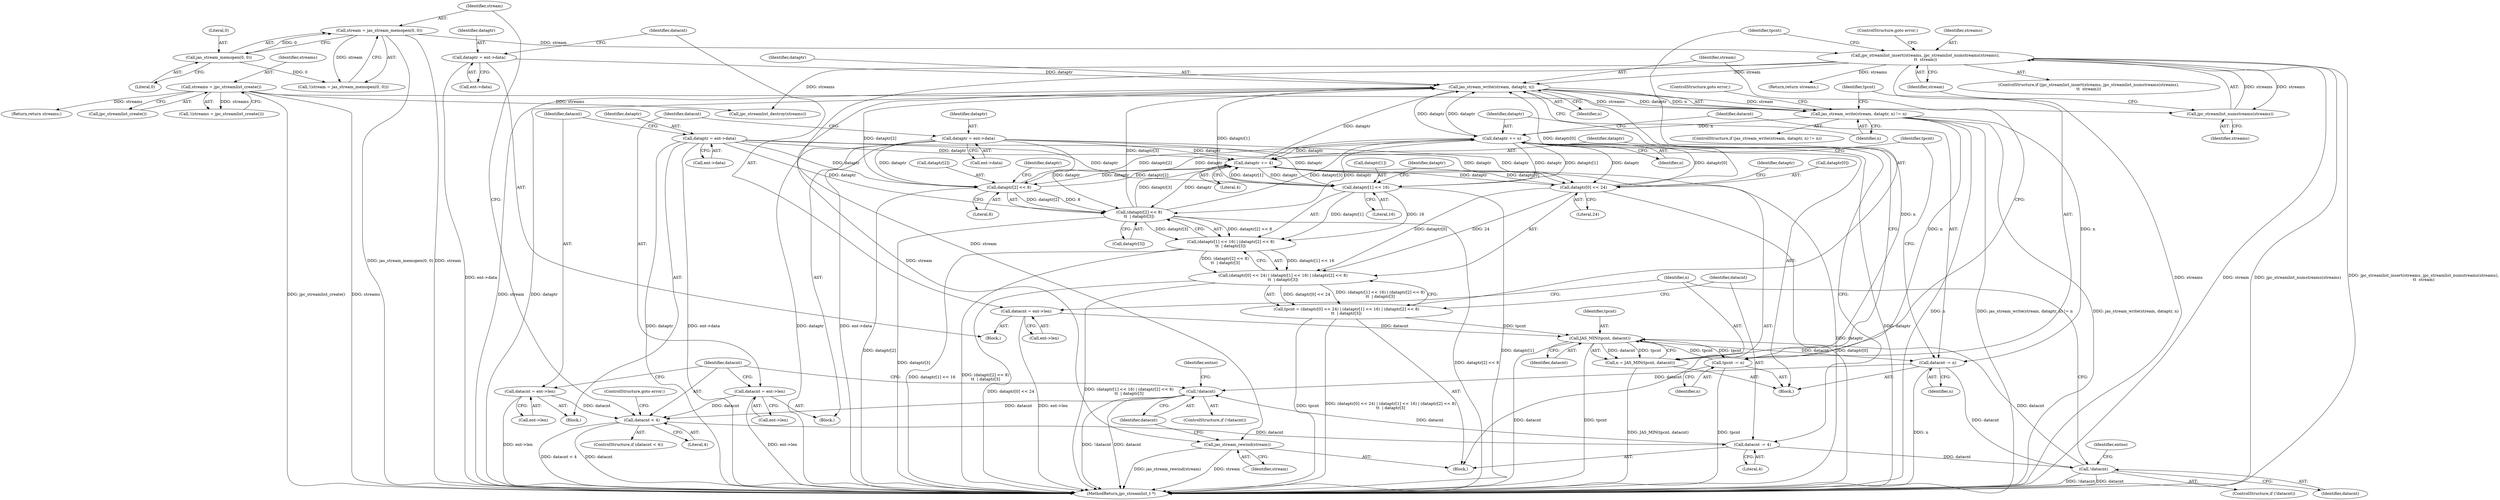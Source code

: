 digraph "0_jasper_d42b2388f7f8e0332c846675133acea151fc557a_37@API" {
"1000242" [label="(Call,jas_stream_write(stream, dataptr, n))"];
"1000166" [label="(Call,jpc_streamlist_insert(streams, jpc_streamlist_numstreams(streams),\n\t\t  stream))"];
"1000168" [label="(Call,jpc_streamlist_numstreams(streams))"];
"1000115" [label="(Call,streams = jpc_streamlist_create())"];
"1000158" [label="(Call,stream = jas_stream_memopen(0, 0))"];
"1000160" [label="(Call,jas_stream_memopen(0, 0))"];
"1000252" [label="(Call,dataptr += n)"];
"1000241" [label="(Call,jas_stream_write(stream, dataptr, n) != n)"];
"1000242" [label="(Call,jas_stream_write(stream, dataptr, n))"];
"1000199" [label="(Call,dataptr += 4)"];
"1000188" [label="(Call,dataptr[2] << 8)"];
"1000138" [label="(Call,dataptr = ent->data)"];
"1000280" [label="(Call,dataptr = ent->data)"];
"1000176" [label="(Call,dataptr[0] << 24)"];
"1000182" [label="(Call,dataptr[1] << 16)"];
"1000187" [label="(Call,(dataptr[2] << 8)\n\t\t  | dataptr[3])"];
"1000225" [label="(Call,dataptr = ent->data)"];
"1000235" [label="(Call,n = JAS_MIN(tpcnt, datacnt))"];
"1000237" [label="(Call,JAS_MIN(tpcnt, datacnt))"];
"1000249" [label="(Call,tpcnt -= n)"];
"1000173" [label="(Call,tpcnt = (dataptr[0] << 24) | (dataptr[1] << 16) | (dataptr[2] << 8)\n\t\t  | dataptr[3])"];
"1000175" [label="(Call,(dataptr[0] << 24) | (dataptr[1] << 16) | (dataptr[2] << 8)\n\t\t  | dataptr[3])"];
"1000181" [label="(Call,(dataptr[1] << 16) | (dataptr[2] << 8)\n\t\t  | dataptr[3])"];
"1000206" [label="(Call,!datacnt)"];
"1000196" [label="(Call,datacnt -= 4)"];
"1000151" [label="(Call,datacnt < 4)"];
"1000285" [label="(Call,datacnt = ent->len)"];
"1000143" [label="(Call,datacnt = ent->len)"];
"1000261" [label="(Call,!datacnt)"];
"1000255" [label="(Call,datacnt -= n)"];
"1000230" [label="(Call,datacnt = ent->len)"];
"1000258" [label="(Call,jas_stream_rewind(stream))"];
"1000263" [label="(Block,)"];
"1000150" [label="(ControlStructure,if (datacnt < 4))"];
"1000249" [label="(Call,tpcnt -= n)"];
"1000116" [label="(Identifier,streams)"];
"1000245" [label="(Identifier,n)"];
"1000161" [label="(Literal,0)"];
"1000257" [label="(Identifier,n)"];
"1000250" [label="(Identifier,tpcnt)"];
"1000280" [label="(Call,dataptr = ent->data)"];
"1000176" [label="(Call,dataptr[0] << 24)"];
"1000199" [label="(Call,dataptr += 4)"];
"1000232" [label="(Call,ent->len)"];
"1000192" [label="(Literal,8)"];
"1000165" [label="(ControlStructure,if (jpc_streamlist_insert(streams, jpc_streamlist_numstreams(streams),\n\t\t  stream)))"];
"1000143" [label="(Call,datacnt = ent->len)"];
"1000281" [label="(Identifier,dataptr)"];
"1000254" [label="(Identifier,n)"];
"1000196" [label="(Call,datacnt -= 4)"];
"1000282" [label="(Call,ent->data)"];
"1000239" [label="(Identifier,datacnt)"];
"1000230" [label="(Call,datacnt = ent->len)"];
"1000172" [label="(ControlStructure,goto error;)"];
"1000186" [label="(Literal,16)"];
"1000183" [label="(Call,dataptr[1])"];
"1000212" [label="(Identifier,entno)"];
"1000166" [label="(Call,jpc_streamlist_insert(streams, jpc_streamlist_numstreams(streams),\n\t\t  stream))"];
"1000300" [label="(MethodReturn,jpc_streamlist_t *)"];
"1000104" [label="(Block,)"];
"1000261" [label="(Call,!datacnt)"];
"1000243" [label="(Identifier,stream)"];
"1000177" [label="(Call,dataptr[0])"];
"1000286" [label="(Identifier,datacnt)"];
"1000203" [label="(Identifier,tpcnt)"];
"1000170" [label="(Identifier,stream)"];
"1000236" [label="(Identifier,n)"];
"1000140" [label="(Call,ent->data)"];
"1000167" [label="(Identifier,streams)"];
"1000290" [label="(Return,return streams;)"];
"1000205" [label="(ControlStructure,if (!datacnt))"];
"1000174" [label="(Identifier,tpcnt)"];
"1000149" [label="(Block,)"];
"1000260" [label="(ControlStructure,if (!datacnt))"];
"1000184" [label="(Identifier,dataptr)"];
"1000190" [label="(Identifier,dataptr)"];
"1000182" [label="(Call,dataptr[1] << 16)"];
"1000151" [label="(Call,datacnt < 4)"];
"1000287" [label="(Call,ent->len)"];
"1000126" [label="(Return,return streams;)"];
"1000259" [label="(Identifier,stream)"];
"1000139" [label="(Identifier,dataptr)"];
"1000244" [label="(Identifier,dataptr)"];
"1000235" [label="(Call,n = JAS_MIN(tpcnt, datacnt))"];
"1000207" [label="(Identifier,datacnt)"];
"1000237" [label="(Call,JAS_MIN(tpcnt, datacnt))"];
"1000267" [label="(Identifier,entno)"];
"1000231" [label="(Identifier,datacnt)"];
"1000117" [label="(Call,jpc_streamlist_create())"];
"1000251" [label="(Identifier,n)"];
"1000160" [label="(Call,jas_stream_memopen(0, 0))"];
"1000240" [label="(ControlStructure,if (jas_stream_write(stream, dataptr, n) != n))"];
"1000157" [label="(Call,!(stream = jas_stream_memopen(0, 0)))"];
"1000138" [label="(Call,dataptr = ent->data)"];
"1000158" [label="(Call,stream = jas_stream_memopen(0, 0))"];
"1000225" [label="(Call,dataptr = ent->data)"];
"1000187" [label="(Call,(dataptr[2] << 8)\n\t\t  | dataptr[3])"];
"1000115" [label="(Call,streams = jpc_streamlist_create())"];
"1000201" [label="(Literal,4)"];
"1000169" [label="(Identifier,streams)"];
"1000189" [label="(Call,dataptr[2])"];
"1000256" [label="(Identifier,datacnt)"];
"1000296" [label="(Call,jpc_streamlist_destroy(streams))"];
"1000168" [label="(Call,jpc_streamlist_numstreams(streams))"];
"1000188" [label="(Call,dataptr[2] << 8)"];
"1000200" [label="(Identifier,dataptr)"];
"1000181" [label="(Call,(dataptr[1] << 16) | (dataptr[2] << 8)\n\t\t  | dataptr[3])"];
"1000159" [label="(Identifier,stream)"];
"1000206" [label="(Call,!datacnt)"];
"1000153" [label="(Literal,4)"];
"1000180" [label="(Literal,24)"];
"1000253" [label="(Identifier,dataptr)"];
"1000144" [label="(Identifier,datacnt)"];
"1000248" [label="(ControlStructure,goto error;)"];
"1000246" [label="(Identifier,n)"];
"1000198" [label="(Literal,4)"];
"1000197" [label="(Identifier,datacnt)"];
"1000175" [label="(Call,(dataptr[0] << 24) | (dataptr[1] << 16) | (dataptr[2] << 8)\n\t\t  | dataptr[3])"];
"1000162" [label="(Literal,0)"];
"1000155" [label="(ControlStructure,goto error;)"];
"1000194" [label="(Identifier,dataptr)"];
"1000204" [label="(Block,)"];
"1000242" [label="(Call,jas_stream_write(stream, dataptr, n))"];
"1000262" [label="(Identifier,datacnt)"];
"1000258" [label="(Call,jas_stream_rewind(stream))"];
"1000173" [label="(Call,tpcnt = (dataptr[0] << 24) | (dataptr[1] << 16) | (dataptr[2] << 8)\n\t\t  | dataptr[3])"];
"1000241" [label="(Call,jas_stream_write(stream, dataptr, n) != n)"];
"1000208" [label="(Block,)"];
"1000114" [label="(Call,!(streams = jpc_streamlist_create()))"];
"1000238" [label="(Identifier,tpcnt)"];
"1000227" [label="(Call,ent->data)"];
"1000145" [label="(Call,ent->len)"];
"1000193" [label="(Call,dataptr[3])"];
"1000285" [label="(Call,datacnt = ent->len)"];
"1000152" [label="(Identifier,datacnt)"];
"1000252" [label="(Call,dataptr += n)"];
"1000226" [label="(Identifier,dataptr)"];
"1000255" [label="(Call,datacnt -= n)"];
"1000242" -> "1000241"  [label="AST: "];
"1000242" -> "1000245"  [label="CFG: "];
"1000243" -> "1000242"  [label="AST: "];
"1000244" -> "1000242"  [label="AST: "];
"1000245" -> "1000242"  [label="AST: "];
"1000246" -> "1000242"  [label="CFG: "];
"1000242" -> "1000300"  [label="DDG: dataptr"];
"1000242" -> "1000300"  [label="DDG: stream"];
"1000242" -> "1000241"  [label="DDG: stream"];
"1000242" -> "1000241"  [label="DDG: dataptr"];
"1000242" -> "1000241"  [label="DDG: n"];
"1000166" -> "1000242"  [label="DDG: stream"];
"1000252" -> "1000242"  [label="DDG: dataptr"];
"1000199" -> "1000242"  [label="DDG: dataptr"];
"1000225" -> "1000242"  [label="DDG: dataptr"];
"1000188" -> "1000242"  [label="DDG: dataptr[2]"];
"1000187" -> "1000242"  [label="DDG: dataptr[3]"];
"1000176" -> "1000242"  [label="DDG: dataptr[0]"];
"1000182" -> "1000242"  [label="DDG: dataptr[1]"];
"1000235" -> "1000242"  [label="DDG: n"];
"1000242" -> "1000252"  [label="DDG: dataptr"];
"1000242" -> "1000258"  [label="DDG: stream"];
"1000166" -> "1000165"  [label="AST: "];
"1000166" -> "1000170"  [label="CFG: "];
"1000167" -> "1000166"  [label="AST: "];
"1000168" -> "1000166"  [label="AST: "];
"1000170" -> "1000166"  [label="AST: "];
"1000172" -> "1000166"  [label="CFG: "];
"1000174" -> "1000166"  [label="CFG: "];
"1000166" -> "1000300"  [label="DDG: jpc_streamlist_numstreams(streams)"];
"1000166" -> "1000300"  [label="DDG: jpc_streamlist_insert(streams, jpc_streamlist_numstreams(streams),\n\t\t  stream)"];
"1000166" -> "1000300"  [label="DDG: streams"];
"1000166" -> "1000300"  [label="DDG: stream"];
"1000168" -> "1000166"  [label="DDG: streams"];
"1000166" -> "1000168"  [label="DDG: streams"];
"1000158" -> "1000166"  [label="DDG: stream"];
"1000166" -> "1000258"  [label="DDG: stream"];
"1000166" -> "1000290"  [label="DDG: streams"];
"1000166" -> "1000296"  [label="DDG: streams"];
"1000168" -> "1000169"  [label="CFG: "];
"1000169" -> "1000168"  [label="AST: "];
"1000170" -> "1000168"  [label="CFG: "];
"1000115" -> "1000168"  [label="DDG: streams"];
"1000115" -> "1000114"  [label="AST: "];
"1000115" -> "1000117"  [label="CFG: "];
"1000116" -> "1000115"  [label="AST: "];
"1000117" -> "1000115"  [label="AST: "];
"1000114" -> "1000115"  [label="CFG: "];
"1000115" -> "1000300"  [label="DDG: jpc_streamlist_create()"];
"1000115" -> "1000300"  [label="DDG: streams"];
"1000115" -> "1000114"  [label="DDG: streams"];
"1000115" -> "1000126"  [label="DDG: streams"];
"1000115" -> "1000296"  [label="DDG: streams"];
"1000158" -> "1000157"  [label="AST: "];
"1000158" -> "1000160"  [label="CFG: "];
"1000159" -> "1000158"  [label="AST: "];
"1000160" -> "1000158"  [label="AST: "];
"1000157" -> "1000158"  [label="CFG: "];
"1000158" -> "1000300"  [label="DDG: stream"];
"1000158" -> "1000300"  [label="DDG: jas_stream_memopen(0, 0)"];
"1000158" -> "1000157"  [label="DDG: stream"];
"1000160" -> "1000158"  [label="DDG: 0"];
"1000160" -> "1000162"  [label="CFG: "];
"1000161" -> "1000160"  [label="AST: "];
"1000162" -> "1000160"  [label="AST: "];
"1000160" -> "1000157"  [label="DDG: 0"];
"1000252" -> "1000204"  [label="AST: "];
"1000252" -> "1000254"  [label="CFG: "];
"1000253" -> "1000252"  [label="AST: "];
"1000254" -> "1000252"  [label="AST: "];
"1000256" -> "1000252"  [label="CFG: "];
"1000252" -> "1000300"  [label="DDG: dataptr"];
"1000252" -> "1000176"  [label="DDG: dataptr"];
"1000252" -> "1000182"  [label="DDG: dataptr"];
"1000252" -> "1000188"  [label="DDG: dataptr"];
"1000252" -> "1000187"  [label="DDG: dataptr"];
"1000252" -> "1000199"  [label="DDG: dataptr"];
"1000241" -> "1000252"  [label="DDG: n"];
"1000188" -> "1000252"  [label="DDG: dataptr[2]"];
"1000187" -> "1000252"  [label="DDG: dataptr[3]"];
"1000182" -> "1000252"  [label="DDG: dataptr[1]"];
"1000176" -> "1000252"  [label="DDG: dataptr[0]"];
"1000241" -> "1000240"  [label="AST: "];
"1000241" -> "1000246"  [label="CFG: "];
"1000246" -> "1000241"  [label="AST: "];
"1000248" -> "1000241"  [label="CFG: "];
"1000250" -> "1000241"  [label="CFG: "];
"1000241" -> "1000300"  [label="DDG: jas_stream_write(stream, dataptr, n)"];
"1000241" -> "1000300"  [label="DDG: n"];
"1000241" -> "1000300"  [label="DDG: jas_stream_write(stream, dataptr, n) != n"];
"1000241" -> "1000249"  [label="DDG: n"];
"1000241" -> "1000255"  [label="DDG: n"];
"1000199" -> "1000149"  [label="AST: "];
"1000199" -> "1000201"  [label="CFG: "];
"1000200" -> "1000199"  [label="AST: "];
"1000201" -> "1000199"  [label="AST: "];
"1000203" -> "1000199"  [label="CFG: "];
"1000199" -> "1000300"  [label="DDG: dataptr"];
"1000199" -> "1000176"  [label="DDG: dataptr"];
"1000199" -> "1000182"  [label="DDG: dataptr"];
"1000199" -> "1000188"  [label="DDG: dataptr"];
"1000199" -> "1000187"  [label="DDG: dataptr"];
"1000188" -> "1000199"  [label="DDG: dataptr[2]"];
"1000138" -> "1000199"  [label="DDG: dataptr"];
"1000176" -> "1000199"  [label="DDG: dataptr[0]"];
"1000182" -> "1000199"  [label="DDG: dataptr[1]"];
"1000187" -> "1000199"  [label="DDG: dataptr[3]"];
"1000280" -> "1000199"  [label="DDG: dataptr"];
"1000188" -> "1000187"  [label="AST: "];
"1000188" -> "1000192"  [label="CFG: "];
"1000189" -> "1000188"  [label="AST: "];
"1000192" -> "1000188"  [label="AST: "];
"1000194" -> "1000188"  [label="CFG: "];
"1000188" -> "1000300"  [label="DDG: dataptr[2]"];
"1000188" -> "1000187"  [label="DDG: dataptr[2]"];
"1000188" -> "1000187"  [label="DDG: 8"];
"1000138" -> "1000188"  [label="DDG: dataptr"];
"1000280" -> "1000188"  [label="DDG: dataptr"];
"1000138" -> "1000104"  [label="AST: "];
"1000138" -> "1000140"  [label="CFG: "];
"1000139" -> "1000138"  [label="AST: "];
"1000140" -> "1000138"  [label="AST: "];
"1000144" -> "1000138"  [label="CFG: "];
"1000138" -> "1000300"  [label="DDG: dataptr"];
"1000138" -> "1000300"  [label="DDG: ent->data"];
"1000138" -> "1000176"  [label="DDG: dataptr"];
"1000138" -> "1000182"  [label="DDG: dataptr"];
"1000138" -> "1000187"  [label="DDG: dataptr"];
"1000280" -> "1000263"  [label="AST: "];
"1000280" -> "1000282"  [label="CFG: "];
"1000281" -> "1000280"  [label="AST: "];
"1000282" -> "1000280"  [label="AST: "];
"1000286" -> "1000280"  [label="CFG: "];
"1000280" -> "1000300"  [label="DDG: ent->data"];
"1000280" -> "1000300"  [label="DDG: dataptr"];
"1000280" -> "1000176"  [label="DDG: dataptr"];
"1000280" -> "1000182"  [label="DDG: dataptr"];
"1000280" -> "1000187"  [label="DDG: dataptr"];
"1000176" -> "1000175"  [label="AST: "];
"1000176" -> "1000180"  [label="CFG: "];
"1000177" -> "1000176"  [label="AST: "];
"1000180" -> "1000176"  [label="AST: "];
"1000184" -> "1000176"  [label="CFG: "];
"1000176" -> "1000300"  [label="DDG: dataptr[0]"];
"1000176" -> "1000175"  [label="DDG: dataptr[0]"];
"1000176" -> "1000175"  [label="DDG: 24"];
"1000182" -> "1000181"  [label="AST: "];
"1000182" -> "1000186"  [label="CFG: "];
"1000183" -> "1000182"  [label="AST: "];
"1000186" -> "1000182"  [label="AST: "];
"1000190" -> "1000182"  [label="CFG: "];
"1000182" -> "1000300"  [label="DDG: dataptr[1]"];
"1000182" -> "1000181"  [label="DDG: dataptr[1]"];
"1000182" -> "1000181"  [label="DDG: 16"];
"1000187" -> "1000181"  [label="AST: "];
"1000187" -> "1000193"  [label="CFG: "];
"1000193" -> "1000187"  [label="AST: "];
"1000181" -> "1000187"  [label="CFG: "];
"1000187" -> "1000300"  [label="DDG: dataptr[2] << 8"];
"1000187" -> "1000300"  [label="DDG: dataptr[3]"];
"1000187" -> "1000181"  [label="DDG: dataptr[2] << 8"];
"1000187" -> "1000181"  [label="DDG: dataptr[3]"];
"1000225" -> "1000208"  [label="AST: "];
"1000225" -> "1000227"  [label="CFG: "];
"1000226" -> "1000225"  [label="AST: "];
"1000227" -> "1000225"  [label="AST: "];
"1000231" -> "1000225"  [label="CFG: "];
"1000225" -> "1000300"  [label="DDG: ent->data"];
"1000235" -> "1000204"  [label="AST: "];
"1000235" -> "1000237"  [label="CFG: "];
"1000236" -> "1000235"  [label="AST: "];
"1000237" -> "1000235"  [label="AST: "];
"1000243" -> "1000235"  [label="CFG: "];
"1000235" -> "1000300"  [label="DDG: JAS_MIN(tpcnt, datacnt)"];
"1000237" -> "1000235"  [label="DDG: tpcnt"];
"1000237" -> "1000235"  [label="DDG: datacnt"];
"1000237" -> "1000239"  [label="CFG: "];
"1000238" -> "1000237"  [label="AST: "];
"1000239" -> "1000237"  [label="AST: "];
"1000237" -> "1000300"  [label="DDG: datacnt"];
"1000237" -> "1000300"  [label="DDG: tpcnt"];
"1000249" -> "1000237"  [label="DDG: tpcnt"];
"1000173" -> "1000237"  [label="DDG: tpcnt"];
"1000206" -> "1000237"  [label="DDG: datacnt"];
"1000230" -> "1000237"  [label="DDG: datacnt"];
"1000237" -> "1000249"  [label="DDG: tpcnt"];
"1000237" -> "1000255"  [label="DDG: datacnt"];
"1000249" -> "1000204"  [label="AST: "];
"1000249" -> "1000251"  [label="CFG: "];
"1000250" -> "1000249"  [label="AST: "];
"1000251" -> "1000249"  [label="AST: "];
"1000253" -> "1000249"  [label="CFG: "];
"1000249" -> "1000300"  [label="DDG: tpcnt"];
"1000173" -> "1000149"  [label="AST: "];
"1000173" -> "1000175"  [label="CFG: "];
"1000174" -> "1000173"  [label="AST: "];
"1000175" -> "1000173"  [label="AST: "];
"1000197" -> "1000173"  [label="CFG: "];
"1000173" -> "1000300"  [label="DDG: tpcnt"];
"1000173" -> "1000300"  [label="DDG: (dataptr[0] << 24) | (dataptr[1] << 16) | (dataptr[2] << 8)\n\t\t  | dataptr[3]"];
"1000175" -> "1000173"  [label="DDG: dataptr[0] << 24"];
"1000175" -> "1000173"  [label="DDG: (dataptr[1] << 16) | (dataptr[2] << 8)\n\t\t  | dataptr[3]"];
"1000175" -> "1000181"  [label="CFG: "];
"1000181" -> "1000175"  [label="AST: "];
"1000175" -> "1000300"  [label="DDG: (dataptr[1] << 16) | (dataptr[2] << 8)\n\t\t  | dataptr[3]"];
"1000175" -> "1000300"  [label="DDG: dataptr[0] << 24"];
"1000181" -> "1000175"  [label="DDG: dataptr[1] << 16"];
"1000181" -> "1000175"  [label="DDG: (dataptr[2] << 8)\n\t\t  | dataptr[3]"];
"1000181" -> "1000300"  [label="DDG: dataptr[1] << 16"];
"1000181" -> "1000300"  [label="DDG: (dataptr[2] << 8)\n\t\t  | dataptr[3]"];
"1000206" -> "1000205"  [label="AST: "];
"1000206" -> "1000207"  [label="CFG: "];
"1000207" -> "1000206"  [label="AST: "];
"1000212" -> "1000206"  [label="CFG: "];
"1000236" -> "1000206"  [label="CFG: "];
"1000206" -> "1000300"  [label="DDG: !datacnt"];
"1000206" -> "1000300"  [label="DDG: datacnt"];
"1000196" -> "1000206"  [label="DDG: datacnt"];
"1000255" -> "1000206"  [label="DDG: datacnt"];
"1000196" -> "1000149"  [label="AST: "];
"1000196" -> "1000198"  [label="CFG: "];
"1000197" -> "1000196"  [label="AST: "];
"1000198" -> "1000196"  [label="AST: "];
"1000200" -> "1000196"  [label="CFG: "];
"1000151" -> "1000196"  [label="DDG: datacnt"];
"1000196" -> "1000261"  [label="DDG: datacnt"];
"1000151" -> "1000150"  [label="AST: "];
"1000151" -> "1000153"  [label="CFG: "];
"1000152" -> "1000151"  [label="AST: "];
"1000153" -> "1000151"  [label="AST: "];
"1000155" -> "1000151"  [label="CFG: "];
"1000159" -> "1000151"  [label="CFG: "];
"1000151" -> "1000300"  [label="DDG: datacnt < 4"];
"1000151" -> "1000300"  [label="DDG: datacnt"];
"1000285" -> "1000151"  [label="DDG: datacnt"];
"1000143" -> "1000151"  [label="DDG: datacnt"];
"1000261" -> "1000151"  [label="DDG: datacnt"];
"1000285" -> "1000263"  [label="AST: "];
"1000285" -> "1000287"  [label="CFG: "];
"1000286" -> "1000285"  [label="AST: "];
"1000287" -> "1000285"  [label="AST: "];
"1000152" -> "1000285"  [label="CFG: "];
"1000285" -> "1000300"  [label="DDG: ent->len"];
"1000143" -> "1000104"  [label="AST: "];
"1000143" -> "1000145"  [label="CFG: "];
"1000144" -> "1000143"  [label="AST: "];
"1000145" -> "1000143"  [label="AST: "];
"1000152" -> "1000143"  [label="CFG: "];
"1000143" -> "1000300"  [label="DDG: ent->len"];
"1000261" -> "1000260"  [label="AST: "];
"1000261" -> "1000262"  [label="CFG: "];
"1000262" -> "1000261"  [label="AST: "];
"1000152" -> "1000261"  [label="CFG: "];
"1000267" -> "1000261"  [label="CFG: "];
"1000261" -> "1000300"  [label="DDG: datacnt"];
"1000261" -> "1000300"  [label="DDG: !datacnt"];
"1000255" -> "1000261"  [label="DDG: datacnt"];
"1000255" -> "1000204"  [label="AST: "];
"1000255" -> "1000257"  [label="CFG: "];
"1000256" -> "1000255"  [label="AST: "];
"1000257" -> "1000255"  [label="AST: "];
"1000203" -> "1000255"  [label="CFG: "];
"1000255" -> "1000300"  [label="DDG: n"];
"1000230" -> "1000208"  [label="AST: "];
"1000230" -> "1000232"  [label="CFG: "];
"1000231" -> "1000230"  [label="AST: "];
"1000232" -> "1000230"  [label="AST: "];
"1000236" -> "1000230"  [label="CFG: "];
"1000230" -> "1000300"  [label="DDG: ent->len"];
"1000258" -> "1000149"  [label="AST: "];
"1000258" -> "1000259"  [label="CFG: "];
"1000259" -> "1000258"  [label="AST: "];
"1000262" -> "1000258"  [label="CFG: "];
"1000258" -> "1000300"  [label="DDG: stream"];
"1000258" -> "1000300"  [label="DDG: jas_stream_rewind(stream)"];
}
